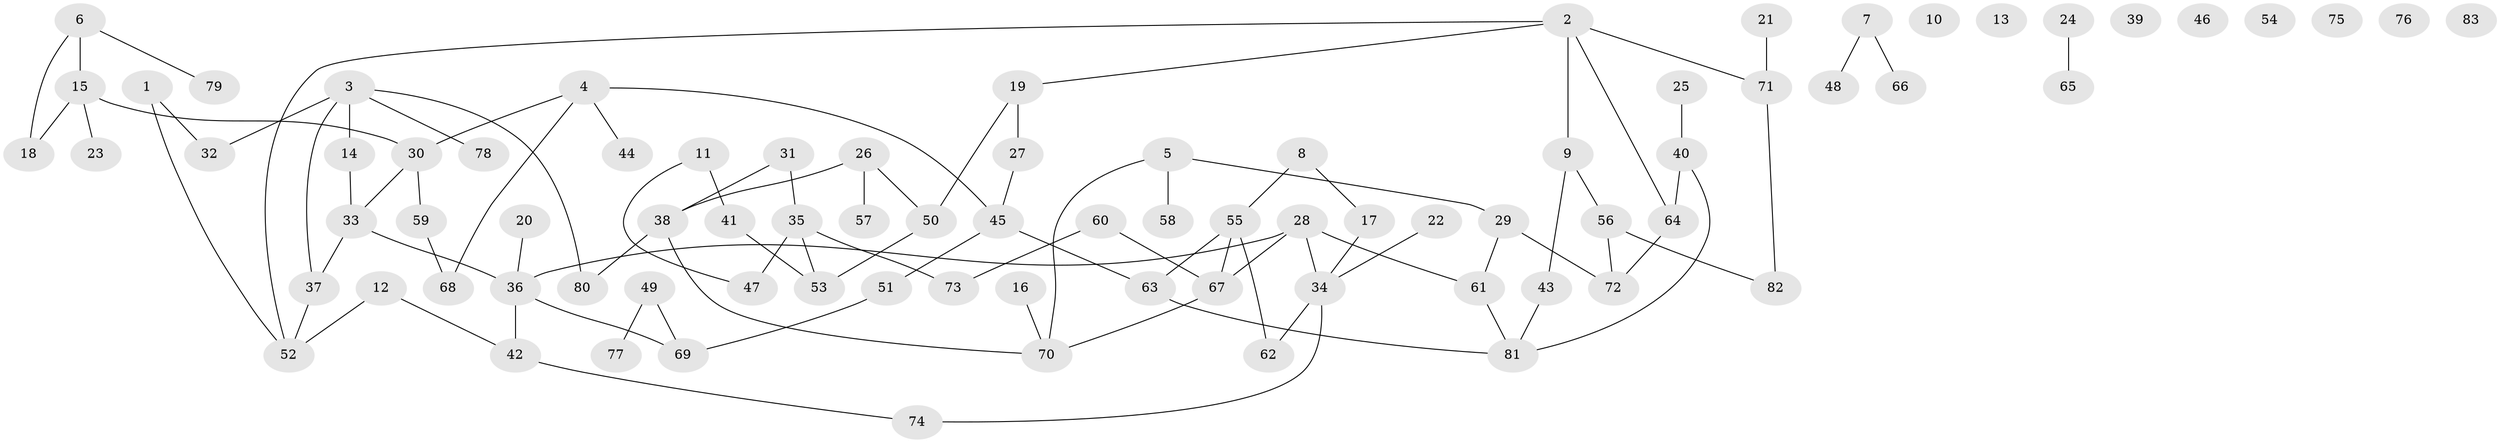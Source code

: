 // coarse degree distribution, {2: 0.2413793103448276, 6: 0.034482758620689655, 4: 0.1724137931034483, 3: 0.15517241379310345, 0: 0.13793103448275862, 1: 0.1896551724137931, 5: 0.06896551724137931}
// Generated by graph-tools (version 1.1) at 2025/23/03/03/25 07:23:24]
// undirected, 83 vertices, 95 edges
graph export_dot {
graph [start="1"]
  node [color=gray90,style=filled];
  1;
  2;
  3;
  4;
  5;
  6;
  7;
  8;
  9;
  10;
  11;
  12;
  13;
  14;
  15;
  16;
  17;
  18;
  19;
  20;
  21;
  22;
  23;
  24;
  25;
  26;
  27;
  28;
  29;
  30;
  31;
  32;
  33;
  34;
  35;
  36;
  37;
  38;
  39;
  40;
  41;
  42;
  43;
  44;
  45;
  46;
  47;
  48;
  49;
  50;
  51;
  52;
  53;
  54;
  55;
  56;
  57;
  58;
  59;
  60;
  61;
  62;
  63;
  64;
  65;
  66;
  67;
  68;
  69;
  70;
  71;
  72;
  73;
  74;
  75;
  76;
  77;
  78;
  79;
  80;
  81;
  82;
  83;
  1 -- 32;
  1 -- 52;
  2 -- 9;
  2 -- 19;
  2 -- 52;
  2 -- 64;
  2 -- 71;
  3 -- 14;
  3 -- 32;
  3 -- 37;
  3 -- 78;
  3 -- 80;
  4 -- 30;
  4 -- 44;
  4 -- 45;
  4 -- 68;
  5 -- 29;
  5 -- 58;
  5 -- 70;
  6 -- 15;
  6 -- 18;
  6 -- 79;
  7 -- 48;
  7 -- 66;
  8 -- 17;
  8 -- 55;
  9 -- 43;
  9 -- 56;
  11 -- 41;
  11 -- 47;
  12 -- 42;
  12 -- 52;
  14 -- 33;
  15 -- 18;
  15 -- 23;
  15 -- 30;
  16 -- 70;
  17 -- 34;
  19 -- 27;
  19 -- 50;
  20 -- 36;
  21 -- 71;
  22 -- 34;
  24 -- 65;
  25 -- 40;
  26 -- 38;
  26 -- 50;
  26 -- 57;
  27 -- 45;
  28 -- 34;
  28 -- 36;
  28 -- 61;
  28 -- 67;
  29 -- 61;
  29 -- 72;
  30 -- 33;
  30 -- 59;
  31 -- 35;
  31 -- 38;
  33 -- 36;
  33 -- 37;
  34 -- 62;
  34 -- 74;
  35 -- 47;
  35 -- 53;
  35 -- 73;
  36 -- 42;
  36 -- 69;
  37 -- 52;
  38 -- 70;
  38 -- 80;
  40 -- 64;
  40 -- 81;
  41 -- 53;
  42 -- 74;
  43 -- 81;
  45 -- 51;
  45 -- 63;
  49 -- 69;
  49 -- 77;
  50 -- 53;
  51 -- 69;
  55 -- 62;
  55 -- 63;
  55 -- 67;
  56 -- 72;
  56 -- 82;
  59 -- 68;
  60 -- 67;
  60 -- 73;
  61 -- 81;
  63 -- 81;
  64 -- 72;
  67 -- 70;
  71 -- 82;
}
